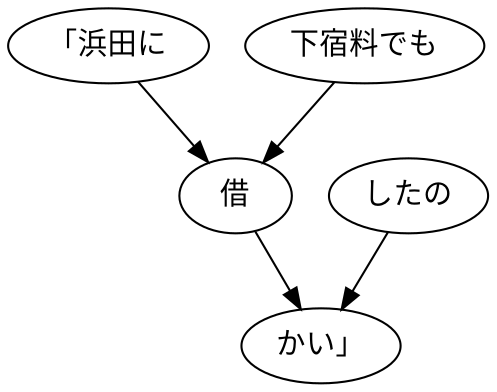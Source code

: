 digraph graph7272 {
	node0 [label="「浜田に"];
	node1 [label="下宿料でも"];
	node2 [label="借"];
	node3 [label="したの"];
	node4 [label="かい」"];
	node0 -> node2;
	node1 -> node2;
	node2 -> node4;
	node3 -> node4;
}
